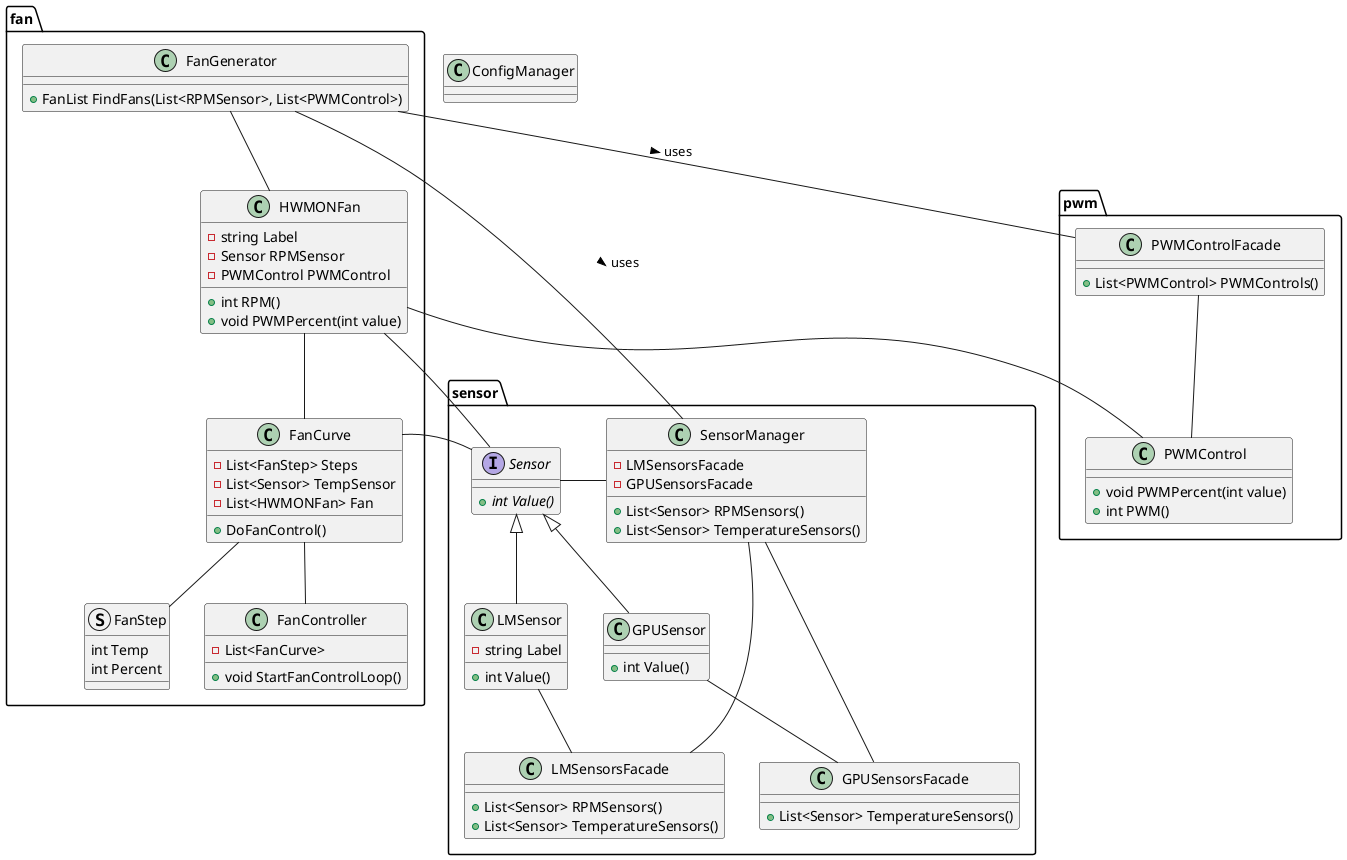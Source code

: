 @startuml

package sensor {
        interface Sensor {
                + {abstract} int Value()
        }

        class LMSensor {
                - string Label

                + int Value()
        }

        class GPUSensor {
                + int Value()
        }

        class LMSensorsFacade
        {
                + List<Sensor> RPMSensors()
                + List<Sensor> TemperatureSensors()
        }

        class GPUSensorsFacade
        {
                + List<Sensor> TemperatureSensors()
        }

        class SensorManager
        {
                - LMSensorsFacade
                - GPUSensorsFacade

                + List<Sensor> RPMSensors()
                + List<Sensor> TemperatureSensors()
        }
}

package fan
{
        class HWMONFan {
                - string Label
                - Sensor RPMSensor
                - PWMControl PWMControl

                + int RPM()
                + void PWMPercent(int value)
        }

        class FanGenerator
        {
                + FanList FindFans(List<RPMSensor>, List<PWMControl>)
        }

        struct FanStep
        {
                int Temp
                int Percent
        }

        class FanCurve
        {
                - List<FanStep> Steps
                - List<Sensor> TempSensor
                - List<HWMONFan> Fan

                + DoFanControl()
        }

        class FanController
        {
                - List<FanCurve>

                + void StartFanControlLoop()
        }
}

package pwm
{
        class PWMControl {
                + void PWMPercent(int value)
                + int PWM()
        }

        class PWMControlFacade {
                + List<PWMControl> PWMControls()
        }
}

class ConfigManager
{

}

HWMONFan -- Sensor
HWMONFan -- PWMControl
HWMONFan -- FanCurve

PWMControlFacade -- PWMControl

Sensor <|-- LMSensor
Sensor <|-- GPUSensor

SensorManager - Sensor

LMSensor -- LMSensorsFacade
GPUSensor -- GPUSensorsFacade
LMSensorsFacade -- SensorManager
GPUSensorsFacade -- SensorManager

FanGenerator -- HWMONFan
FanGenerator -- SensorManager : uses >
FanGenerator -- PWMControlFacade : uses >

Sensor - FanCurve
FanCurve -- FanStep

FanCurve -- FanController
@enduml
